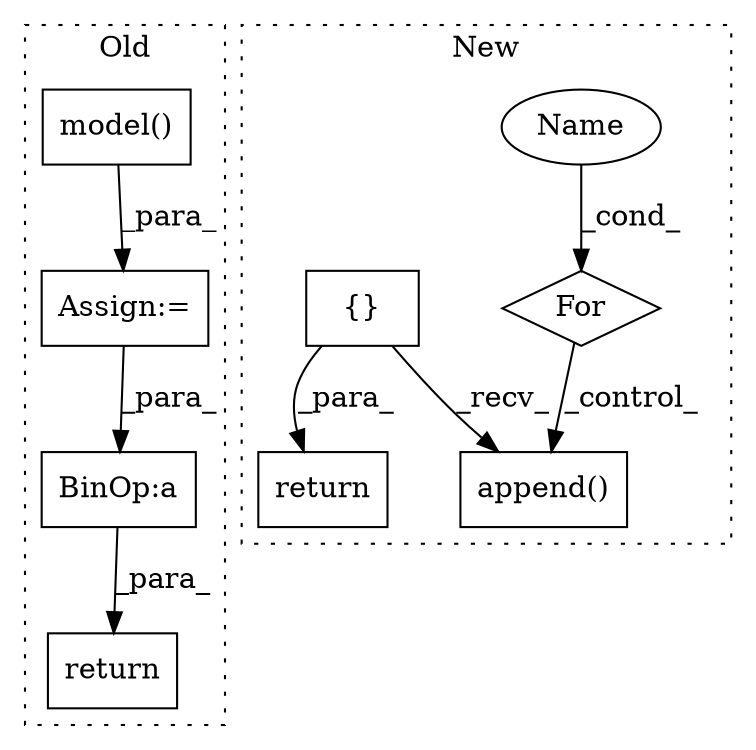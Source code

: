 digraph G {
subgraph cluster0 {
1 [label="model()" a="75" s="8273,8294" l="11,1" shape="box"];
3 [label="Assign:=" a="68" s="8270" l="3" shape="box"];
7 [label="BinOp:a" a="82" s="8931" l="3" shape="box"];
8 [label="return" a="93" s="8903" l="7" shape="box"];
label = "Old";
style="dotted";
}
subgraph cluster1 {
2 [label="For" a="107" s="8306,8340" l="4,14" shape="diamond"];
4 [label="Name" a="87" s="8315" l="1" shape="ellipse"];
5 [label="append()" a="75" s="8458,8556" l="22,1" shape="box"];
6 [label="{}" a="59" s="8295,8295" l="2,1" shape="box"];
9 [label="return" a="93" s="9243" l="7" shape="box"];
label = "New";
style="dotted";
}
1 -> 3 [label="_para_"];
2 -> 5 [label="_control_"];
3 -> 7 [label="_para_"];
4 -> 2 [label="_cond_"];
6 -> 9 [label="_para_"];
6 -> 5 [label="_recv_"];
7 -> 8 [label="_para_"];
}
